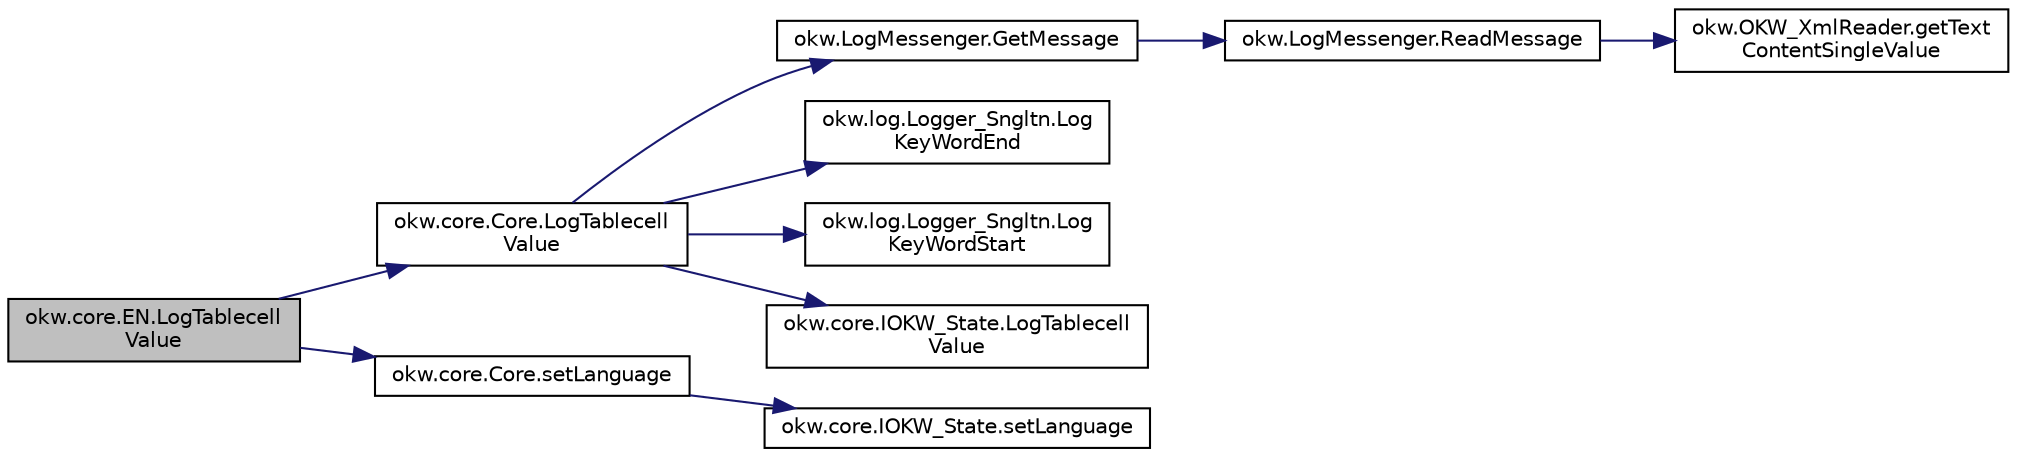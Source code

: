 digraph "okw.core.EN.LogTablecellValue"
{
 // INTERACTIVE_SVG=YES
 // LATEX_PDF_SIZE
  edge [fontname="Helvetica",fontsize="10",labelfontname="Helvetica",labelfontsize="10"];
  node [fontname="Helvetica",fontsize="10",shape=record];
  rankdir="LR";
  Node1 [label="okw.core.EN.LogTablecell\lValue",height=0.2,width=0.4,color="black", fillcolor="grey75", style="filled", fontcolor="black",tooltip="Dokumentiert den Wert der ausgewählten Zelle."];
  Node1 -> Node2 [color="midnightblue",fontsize="10",style="solid",fontname="Helvetica"];
  Node2 [label="okw.core.Core.LogTablecell\lValue",height=0.2,width=0.4,color="black", fillcolor="white", style="filled",URL="$classokw_1_1core_1_1_core.html#ad33d08973ab4bfdc740acd14aa20364f",tooltip="Dokumentiert den Wert der ausgewählten Zelle."];
  Node2 -> Node3 [color="midnightblue",fontsize="10",style="solid",fontname="Helvetica"];
  Node3 [label="okw.LogMessenger.GetMessage",height=0.2,width=0.4,color="black", fillcolor="white", style="filled",URL="$classokw_1_1_log_messenger.html#af225d1f037d47b3b085175c09d78bdd2",tooltip="Holt die Log-Meldung für MethodeNmae/Textkey ohne weitere Parameter."];
  Node3 -> Node4 [color="midnightblue",fontsize="10",style="solid",fontname="Helvetica"];
  Node4 [label="okw.LogMessenger.ReadMessage",height=0.2,width=0.4,color="black", fillcolor="white", style="filled",URL="$classokw_1_1_log_messenger.html#a530cd6ab82ec82a04206a2e976ec06e3",tooltip="Interne Kernfunktion holt die Log-Meldung mit Platzhaltern aus der XML-Datei."];
  Node4 -> Node5 [color="midnightblue",fontsize="10",style="solid",fontname="Helvetica"];
  Node5 [label="okw.OKW_XmlReader.getText\lContentSingleValue",height=0.2,width=0.4,color="black", fillcolor="white", style="filled",URL="$classokw_1_1_o_k_w___xml_reader.html#ab920b5335a2e1429c14cc5f8e79f39eb",tooltip="Liest den TextContent eines Tag."];
  Node2 -> Node6 [color="midnightblue",fontsize="10",style="solid",fontname="Helvetica"];
  Node6 [label="okw.log.Logger_Sngltn.Log\lKeyWordEnd",height=0.2,width=0.4,color="black", fillcolor="white", style="filled",URL="$classokw_1_1log_1_1_logger___sngltn.html#aa7d2da98631d21644da70c187f03155e",tooltip="LogKeyWordEnd:"];
  Node2 -> Node7 [color="midnightblue",fontsize="10",style="solid",fontname="Helvetica"];
  Node7 [label="okw.log.Logger_Sngltn.Log\lKeyWordStart",height=0.2,width=0.4,color="black", fillcolor="white", style="filled",URL="$classokw_1_1log_1_1_logger___sngltn.html#a70ec25e200e00ecefc544e8fd371d2ef",tooltip="Ausgabe eines Schlüsselwortes."];
  Node2 -> Node8 [color="midnightblue",fontsize="10",style="solid",fontname="Helvetica"];
  Node8 [label="okw.core.IOKW_State.LogTablecell\lValue",height=0.2,width=0.4,color="black", fillcolor="white", style="filled",URL="$interfaceokw_1_1core_1_1_i_o_k_w___state.html#aed4fb79a0e38cdb3ec43e8bb9d2e3425",tooltip="Dokumentiert den Wert der ausgewählten Zelle."];
  Node1 -> Node9 [color="midnightblue",fontsize="10",style="solid",fontname="Helvetica"];
  Node9 [label="okw.core.Core.setLanguage",height=0.2,width=0.4,color="black", fillcolor="white", style="filled",URL="$classokw_1_1core_1_1_core.html#ab4e0f723d27cb11c944ec4c82c426100",tooltip="Setzt die Sprache auf den gegebenen wert Language."];
  Node9 -> Node10 [color="midnightblue",fontsize="10",style="solid",fontname="Helvetica"];
  Node10 [label="okw.core.IOKW_State.setLanguage",height=0.2,width=0.4,color="black", fillcolor="white", style="filled",URL="$interfaceokw_1_1core_1_1_i_o_k_w___state.html#a866baa0bde08a47418f54d63bdb56097",tooltip="Interne Methode zum setzen der Sprache für die sprachabhängigen Ausgaben der Dokumentation (Log)."];
}
